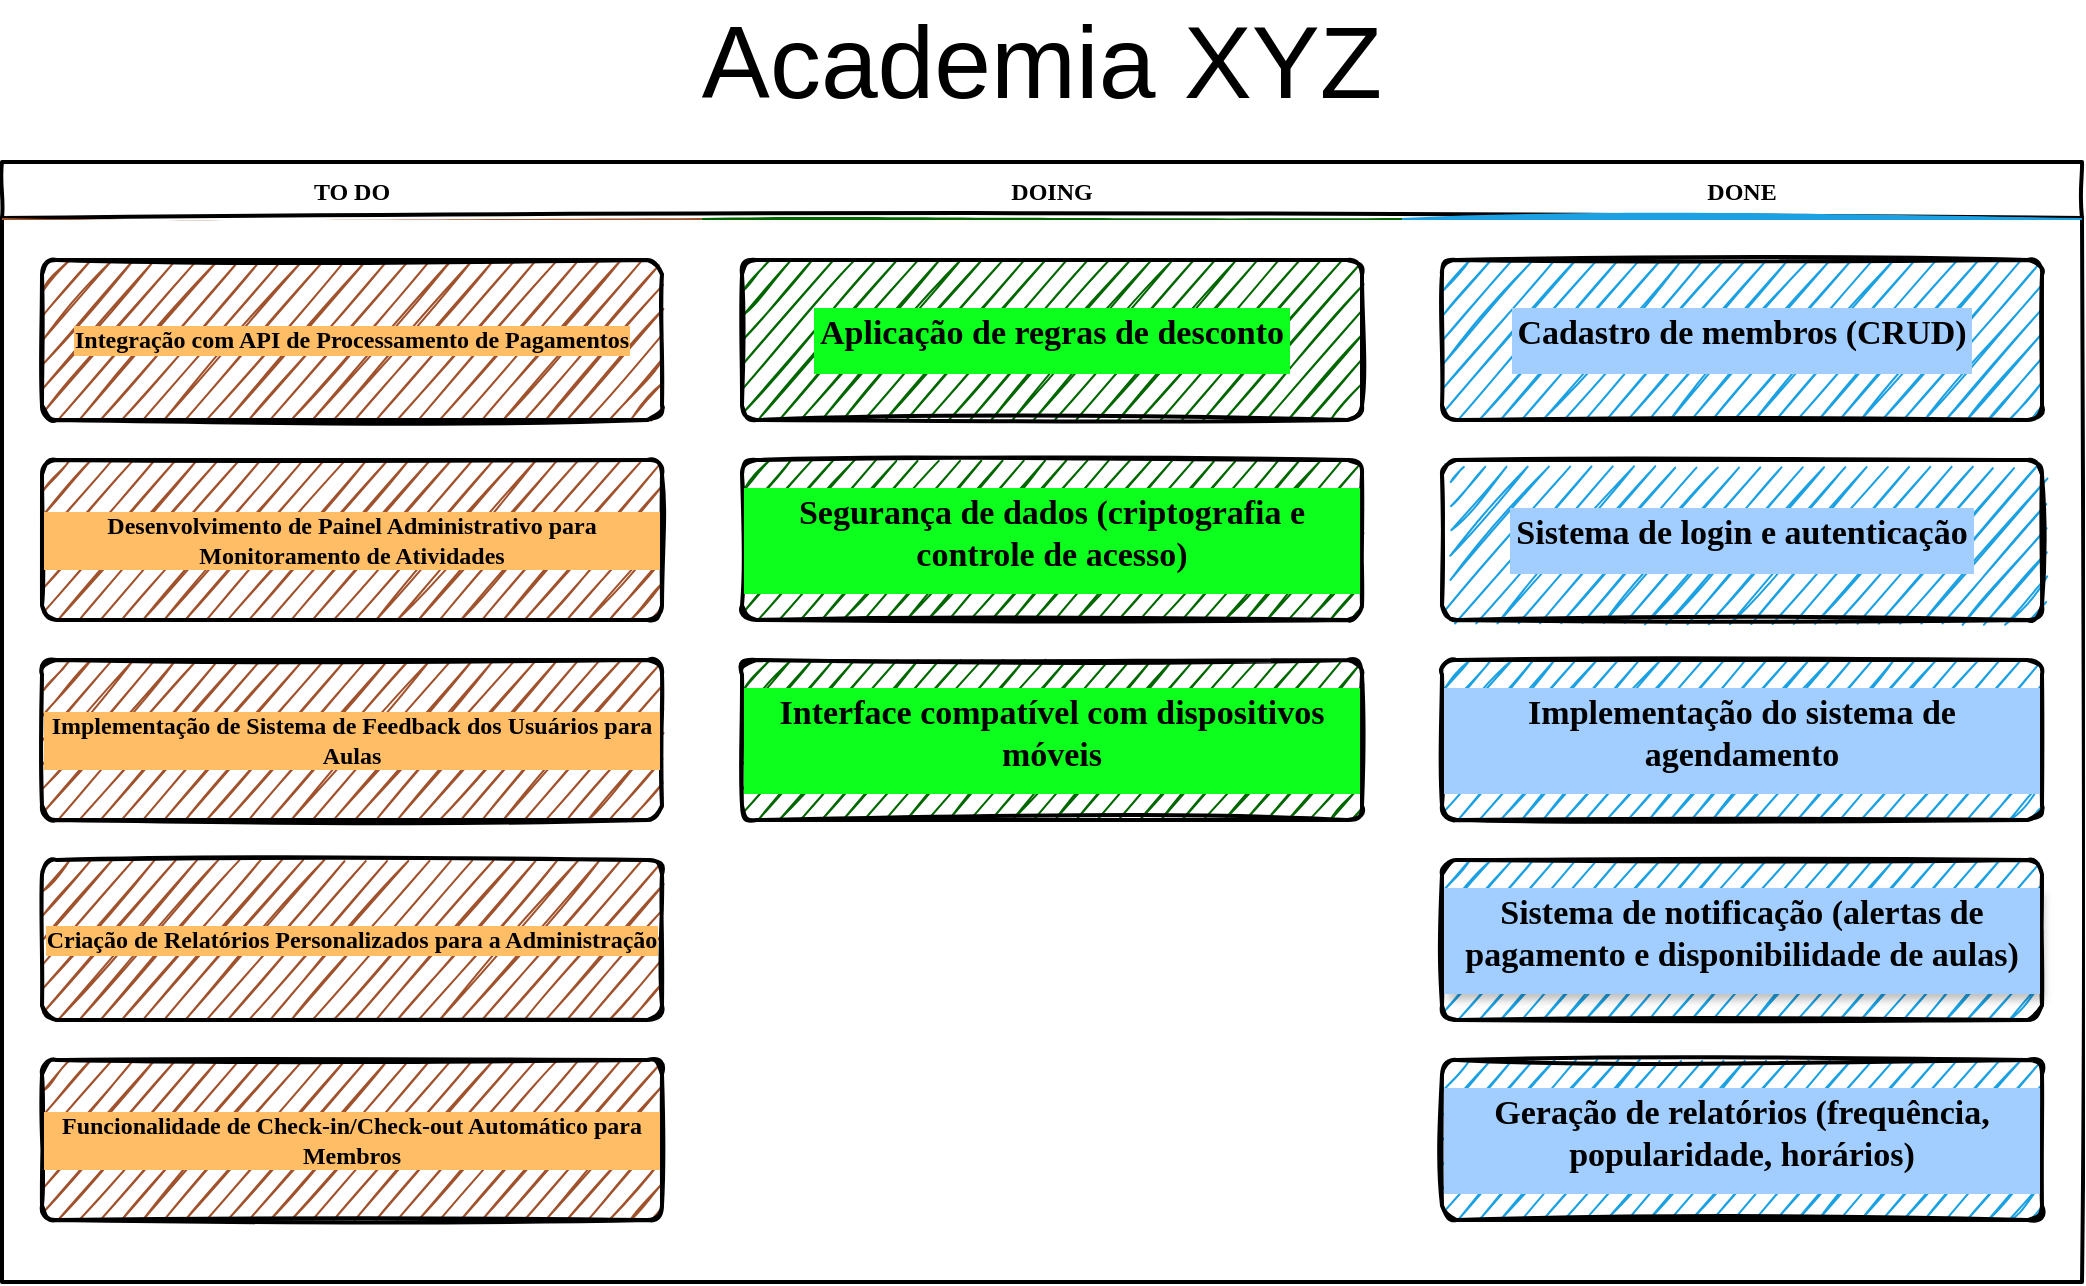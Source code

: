 <mxfile version="24.8.3">
  <diagram id="wFE0QG_FPsp0jaGvCLVb" name="Page-1">
    <mxGraphModel dx="1956" dy="964" grid="1" gridSize="10" guides="1" tooltips="1" connect="1" arrows="1" fold="1" page="1" pageScale="1" pageWidth="850" pageHeight="1100" math="0" shadow="0">
      <root>
        <mxCell id="0" />
        <mxCell id="1" parent="0" />
        <mxCell id="_5mSTuPxr-ZiKRkBDSY7-1" value="" style="swimlane;fontStyle=2;childLayout=stackLayout;horizontal=1;startSize=28;horizontalStack=1;resizeParent=1;resizeParentMax=0;resizeLast=0;collapsible=0;marginBottom=0;swimlaneFillColor=none;fontFamily=Permanent Marker;fontSize=16;points=[];verticalAlign=top;stackBorder=0;resizable=1;strokeWidth=2;sketch=1;disableMultiStroke=1;labelBackgroundColor=default;" parent="1" vertex="1">
          <mxGeometry x="310" y="260" width="1040" height="560" as="geometry" />
        </mxCell>
        <object label="TO DO" status="New" id="_5mSTuPxr-ZiKRkBDSY7-2">
          <mxCell style="swimlane;strokeWidth=2;fontFamily=Permanent Marker;html=0;startSize=1;verticalAlign=bottom;spacingBottom=5;points=[];childLayout=stackLayout;stackBorder=20;stackSpacing=20;resizeLast=0;resizeParent=1;horizontalStack=0;collapsible=0;sketch=1;strokeColor=none;fillStyle=solid;fillColor=#A0522D;labelBackgroundColor=none;labelBorderColor=none;textShadow=0;" parent="_5mSTuPxr-ZiKRkBDSY7-1" vertex="1">
            <mxGeometry y="28" width="350" height="532" as="geometry" />
          </mxCell>
        </object>
        <object label="Integração com API de Processamento de Pagamentos" placeholders="1" id="dVpIzmJjaMpgDJp4Kclt-32">
          <mxCell style="whiteSpace=wrap;html=1;strokeWidth=2;fillColor=swimlane;fontStyle=1;spacingTop=0;rounded=1;arcSize=9;points=[];sketch=1;fontFamily=Permanent Marker;hachureGap=8;fillWeight=1;labelBackgroundColor=#FFBD66;labelBorderColor=none;textShadow=0;" vertex="1" parent="_5mSTuPxr-ZiKRkBDSY7-2">
            <mxGeometry x="20" y="21" width="310" height="80" as="geometry" />
          </mxCell>
        </object>
        <object label="Desenvolvimento de Painel Administrativo para Monitoramento de Atividades" placeholders="1" id="dVpIzmJjaMpgDJp4Kclt-33">
          <mxCell style="whiteSpace=wrap;html=1;strokeWidth=2;fillColor=swimlane;fontStyle=1;spacingTop=0;rounded=1;arcSize=9;points=[];sketch=1;fontFamily=Permanent Marker;hachureGap=8;fillWeight=1;labelBackgroundColor=#FFBD66;labelBorderColor=none;textShadow=0;" vertex="1" parent="_5mSTuPxr-ZiKRkBDSY7-2">
            <mxGeometry x="20" y="121" width="310" height="80" as="geometry" />
          </mxCell>
        </object>
        <object label="Implementação de Sistema de Feedback dos Usuários para Aulas" placeholders="1" id="dVpIzmJjaMpgDJp4Kclt-34">
          <mxCell style="whiteSpace=wrap;html=1;strokeWidth=2;fillColor=swimlane;fontStyle=1;spacingTop=0;rounded=1;arcSize=9;points=[];sketch=1;fontFamily=Permanent Marker;hachureGap=8;fillWeight=1;labelBackgroundColor=#FFBD66;labelBorderColor=none;textShadow=0;" vertex="1" parent="_5mSTuPxr-ZiKRkBDSY7-2">
            <mxGeometry x="20" y="221" width="310" height="80" as="geometry" />
          </mxCell>
        </object>
        <object label="Criação de Relatórios Personalizados para a Administração" placeholders="1" id="dVpIzmJjaMpgDJp4Kclt-35">
          <mxCell style="whiteSpace=wrap;html=1;strokeWidth=2;fillColor=swimlane;fontStyle=1;spacingTop=0;rounded=1;arcSize=9;points=[];sketch=1;fontFamily=Permanent Marker;hachureGap=8;fillWeight=1;labelBackgroundColor=#FFBD66;labelBorderColor=none;textShadow=0;" vertex="1" parent="_5mSTuPxr-ZiKRkBDSY7-2">
            <mxGeometry x="20" y="321" width="310" height="80" as="geometry" />
          </mxCell>
        </object>
        <object label="Funcionalidade de Check-in/Check-out Automático para Membros" placeholders="1" id="dVpIzmJjaMpgDJp4Kclt-36">
          <mxCell style="whiteSpace=wrap;html=1;strokeWidth=2;fillColor=swimlane;fontStyle=1;spacingTop=0;rounded=1;arcSize=9;points=[];sketch=1;fontFamily=Permanent Marker;hachureGap=8;fillWeight=1;labelBackgroundColor=#FFBD66;labelBorderColor=none;textShadow=0;" vertex="1" parent="_5mSTuPxr-ZiKRkBDSY7-2">
            <mxGeometry x="20" y="421" width="310" height="80" as="geometry" />
          </mxCell>
        </object>
        <object label="DOING" status="In progress" id="_5mSTuPxr-ZiKRkBDSY7-6">
          <mxCell style="swimlane;strokeWidth=2;fontFamily=Permanent Marker;html=0;startSize=1;verticalAlign=bottom;spacingBottom=5;points=[];childLayout=stackLayout;stackBorder=20;stackSpacing=20;resizeLast=0;resizeParent=1;horizontalStack=0;collapsible=0;sketch=1;strokeColor=none;fillStyle=solid;fillColor=#006600;labelBackgroundColor=none;textShadow=0;fontColor=#000000;labelBorderColor=none;" parent="_5mSTuPxr-ZiKRkBDSY7-1" vertex="1">
            <mxGeometry x="350" y="28" width="350" height="532" as="geometry" />
          </mxCell>
        </object>
        <object label="&lt;table style=&quot;font-size: 17px;&quot;&gt;&lt;tbody&gt;&lt;tr&gt;&lt;td&gt;&lt;font style=&quot;font-size: 17px;&quot;&gt;Aplicação de regras de desconto&lt;/font&gt;&lt;/td&gt;&lt;/tr&gt;&lt;/tbody&gt;&lt;/table&gt;&lt;table style=&quot;font-size: 17px;&quot;&gt;&lt;tbody&gt;&lt;tr&gt;&lt;td&gt;&lt;/td&gt;&lt;/tr&gt;&lt;/tbody&gt;&lt;/table&gt;" placeholders="1" id="dVpIzmJjaMpgDJp4Kclt-25">
          <mxCell style="whiteSpace=wrap;html=1;strokeWidth=2;fillColor=swimlane;fontStyle=1;spacingTop=0;rounded=1;arcSize=9;points=[];sketch=1;fontFamily=Permanent Marker;hachureGap=8;fillWeight=1;labelBackgroundColor=#0DFF1D;labelBorderColor=none;textShadow=0;" vertex="1" parent="_5mSTuPxr-ZiKRkBDSY7-6">
            <mxGeometry x="20" y="21" width="310" height="80" as="geometry" />
          </mxCell>
        </object>
        <object label="&lt;table style=&quot;font-size: 17px;&quot;&gt;&lt;tbody&gt;&lt;tr&gt;&lt;td&gt;&lt;font style=&quot;font-size: 17px;&quot;&gt;Segurança de dados (criptografia e controle de acesso)&lt;/font&gt;&lt;/td&gt;&lt;/tr&gt;&lt;/tbody&gt;&lt;/table&gt;&lt;table style=&quot;font-size: 17px;&quot;&gt;&lt;tbody&gt;&lt;tr&gt;&lt;td&gt;&lt;/td&gt;&lt;/tr&gt;&lt;/tbody&gt;&lt;/table&gt;" placeholders="1" id="dVpIzmJjaMpgDJp4Kclt-26">
          <mxCell style="whiteSpace=wrap;html=1;strokeWidth=2;fillColor=swimlane;fontStyle=1;spacingTop=0;rounded=1;arcSize=9;points=[];sketch=1;fontFamily=Permanent Marker;hachureGap=8;fillWeight=1;labelBackgroundColor=#0DFF1D;labelBorderColor=none;textShadow=0;" vertex="1" parent="_5mSTuPxr-ZiKRkBDSY7-6">
            <mxGeometry x="20" y="121" width="310" height="80" as="geometry" />
          </mxCell>
        </object>
        <object label="&lt;table style=&quot;font-size: 17px;&quot;&gt;&lt;tbody&gt;&lt;tr&gt;&lt;td&gt;&lt;font style=&quot;font-size: 17px;&quot;&gt;Interface compatível com dispositivos móveis&lt;/font&gt;&lt;/td&gt;&lt;/tr&gt;&lt;/tbody&gt;&lt;/table&gt;&lt;table style=&quot;font-size: 17px;&quot;&gt;&lt;tbody&gt;&lt;tr&gt;&lt;td&gt;&lt;/td&gt;&lt;/tr&gt;&lt;/tbody&gt;&lt;/table&gt;" placeholders="1" id="dVpIzmJjaMpgDJp4Kclt-27">
          <mxCell style="whiteSpace=wrap;html=1;strokeWidth=2;fillColor=swimlane;fontStyle=1;spacingTop=0;rounded=1;arcSize=9;points=[];sketch=1;fontFamily=Permanent Marker;hachureGap=8;fillWeight=1;labelBackgroundColor=#0DFF1D;labelBorderColor=none;textShadow=0;" vertex="1" parent="_5mSTuPxr-ZiKRkBDSY7-6">
            <mxGeometry x="20" y="221" width="310" height="80" as="geometry" />
          </mxCell>
        </object>
        <object label="DONE" status="Completed" id="_5mSTuPxr-ZiKRkBDSY7-9">
          <mxCell style="swimlane;strokeWidth=2;fontFamily=Permanent Marker;html=0;startSize=1;verticalAlign=bottom;spacingBottom=5;points=[];childLayout=stackLayout;stackBorder=20;stackSpacing=20;resizeLast=0;resizeParent=1;horizontalStack=0;collapsible=0;sketch=1;strokeColor=none;fillStyle=solid;fillColor=#1BA1E2;labelBackgroundColor=none;labelBorderColor=none;" parent="_5mSTuPxr-ZiKRkBDSY7-1" vertex="1">
            <mxGeometry x="700" y="28" width="340" height="532" as="geometry" />
          </mxCell>
        </object>
        <object label="&lt;table style=&quot;font-size: 17px;&quot;&gt;&lt;tbody&gt;&lt;tr&gt;&lt;td&gt;&lt;font style=&quot;font-size: 17px;&quot;&gt;Cadastro de membros (CRUD)&lt;/font&gt;&lt;/td&gt;&lt;/tr&gt;&lt;/tbody&gt;&lt;/table&gt;&lt;table style=&quot;font-size: 17px;&quot;&gt;&lt;tbody&gt;&lt;tr&gt;&lt;td&gt;&lt;/td&gt;&lt;/tr&gt;&lt;/tbody&gt;&lt;/table&gt;" placeholders="1" id="dVpIzmJjaMpgDJp4Kclt-1">
          <mxCell style="whiteSpace=wrap;html=1;strokeWidth=2;fillColor=swimlane;fontStyle=1;spacingTop=0;rounded=1;arcSize=9;points=[];sketch=1;fontFamily=Permanent Marker;hachureGap=8;fillWeight=1;labelBackgroundColor=#A1CDFF;labelBorderColor=none;" vertex="1" parent="_5mSTuPxr-ZiKRkBDSY7-9">
            <mxGeometry x="20" y="21" width="300" height="80" as="geometry" />
          </mxCell>
        </object>
        <object label="&lt;table style=&quot;font-size: 17px;&quot;&gt;&lt;tbody&gt;&lt;tr&gt;&lt;td&gt;&lt;font style=&quot;font-size: 17px;&quot;&gt;Sistema de login e autenticação&lt;/font&gt;&lt;/td&gt;&lt;/tr&gt;&lt;/tbody&gt;&lt;/table&gt;&lt;table style=&quot;font-size: 17px;&quot;&gt;&lt;tbody&gt;&lt;tr&gt;&lt;td&gt;&lt;/td&gt;&lt;/tr&gt;&lt;/tbody&gt;&lt;/table&gt;" placeholders="1" id="dVpIzmJjaMpgDJp4Kclt-21">
          <mxCell style="whiteSpace=wrap;html=1;strokeWidth=2;fillColor=swimlane;fontStyle=1;spacingTop=0;rounded=1;arcSize=9;points=[];sketch=1;fontFamily=Permanent Marker;hachureGap=8;fillWeight=1;labelBackgroundColor=#A1CDFF;labelBorderColor=none;" vertex="1" parent="_5mSTuPxr-ZiKRkBDSY7-9">
            <mxGeometry x="20" y="121" width="300" height="80" as="geometry" />
          </mxCell>
        </object>
        <object label="&lt;table style=&quot;font-size: 17px;&quot;&gt;&lt;tbody&gt;&lt;tr&gt;&lt;td&gt;&lt;font style=&quot;font-size: 17px;&quot;&gt;Implementação do sistema de agendamento&lt;/font&gt;&lt;/td&gt;&lt;/tr&gt;&lt;/tbody&gt;&lt;/table&gt;&lt;table style=&quot;font-size: 17px;&quot;&gt;&lt;tbody&gt;&lt;tr&gt;&lt;td&gt;&lt;/td&gt;&lt;/tr&gt;&lt;/tbody&gt;&lt;/table&gt;" placeholders="1" id="dVpIzmJjaMpgDJp4Kclt-22">
          <mxCell style="whiteSpace=wrap;html=1;strokeWidth=2;fillColor=swimlane;fontStyle=1;spacingTop=0;rounded=1;arcSize=9;points=[];sketch=1;fontFamily=Permanent Marker;hachureGap=8;fillWeight=1;labelBackgroundColor=#A1CDFF;labelBorderColor=none;" vertex="1" parent="_5mSTuPxr-ZiKRkBDSY7-9">
            <mxGeometry x="20" y="221" width="300" height="80" as="geometry" />
          </mxCell>
        </object>
        <object label="&lt;table style=&quot;font-size: 17px;&quot;&gt;&lt;tbody&gt;&lt;tr&gt;&lt;td&gt;&lt;font style=&quot;font-size: 17px;&quot;&gt;Sistema de notificação (alertas de pagamento e disponibilidade de aulas)&lt;/font&gt;&lt;/td&gt;&lt;/tr&gt;&lt;/tbody&gt;&lt;/table&gt;&lt;table style=&quot;font-size: 17px;&quot;&gt;&lt;tbody&gt;&lt;tr&gt;&lt;td&gt;&lt;/td&gt;&lt;/tr&gt;&lt;/tbody&gt;&lt;/table&gt;" placeholders="1" id="dVpIzmJjaMpgDJp4Kclt-24">
          <mxCell style="whiteSpace=wrap;html=1;strokeWidth=2;fillColor=swimlane;fontStyle=1;spacingTop=0;rounded=1;arcSize=9;points=[];sketch=1;fontFamily=Permanent Marker;hachureGap=8;fillWeight=1;labelBackgroundColor=#A1CDFF;textShadow=1;" vertex="1" parent="_5mSTuPxr-ZiKRkBDSY7-9">
            <mxGeometry x="20" y="321" width="300" height="80" as="geometry" />
          </mxCell>
        </object>
        <object label="&lt;table style=&quot;font-size: 17px;&quot;&gt;&lt;tbody&gt;&lt;tr&gt;&lt;td&gt;&lt;font style=&quot;font-size: 17px;&quot;&gt;Geração de relatórios (frequência, popularidade, horários)&lt;/font&gt;&lt;/td&gt;&lt;/tr&gt;&lt;/tbody&gt;&lt;/table&gt;&lt;table style=&quot;font-size: 17px;&quot;&gt;&lt;tbody&gt;&lt;tr&gt;&lt;td&gt;&lt;/td&gt;&lt;/tr&gt;&lt;/tbody&gt;&lt;/table&gt;" placeholders="1" id="dVpIzmJjaMpgDJp4Kclt-23">
          <mxCell style="whiteSpace=wrap;html=1;strokeWidth=2;fillColor=swimlane;fontStyle=1;spacingTop=0;rounded=1;arcSize=9;points=[];sketch=1;fontFamily=Permanent Marker;hachureGap=8;fillWeight=1;labelBackgroundColor=#A1CDFF;" vertex="1" parent="_5mSTuPxr-ZiKRkBDSY7-9">
            <mxGeometry x="20" y="421" width="300" height="80" as="geometry" />
          </mxCell>
        </object>
        <mxCell id="dVpIzmJjaMpgDJp4Kclt-37" value="&lt;font style=&quot;font-size: 51px;&quot;&gt;Academia XYZ&lt;/font&gt;" style="text;html=1;align=center;verticalAlign=middle;whiteSpace=wrap;rounded=0;" vertex="1" parent="1">
          <mxGeometry x="600" y="180" width="460" height="60" as="geometry" />
        </mxCell>
      </root>
    </mxGraphModel>
  </diagram>
</mxfile>
